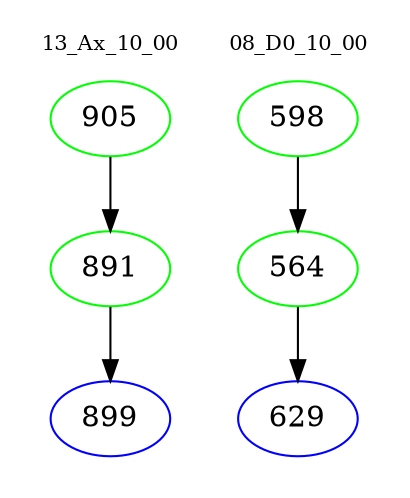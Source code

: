 digraph{
subgraph cluster_0 {
color = white
label = "13_Ax_10_00";
fontsize=10;
T0_905 [label="905", color="green"]
T0_905 -> T0_891 [color="black"]
T0_891 [label="891", color="green"]
T0_891 -> T0_899 [color="black"]
T0_899 [label="899", color="blue"]
}
subgraph cluster_1 {
color = white
label = "08_D0_10_00";
fontsize=10;
T1_598 [label="598", color="green"]
T1_598 -> T1_564 [color="black"]
T1_564 [label="564", color="green"]
T1_564 -> T1_629 [color="black"]
T1_629 [label="629", color="blue"]
}
}
